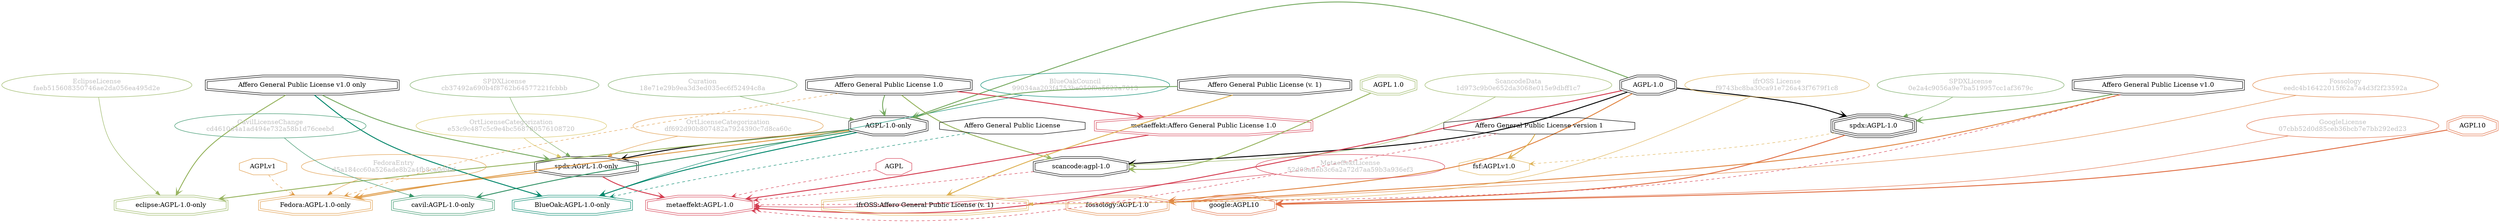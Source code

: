 strict digraph {
    node [shape=box];
    graph [splines=curved];
    74 [label="SPDXLicense\ncb37492a690b4f8762b64577221fcbbb"
       ,fontcolor=gray
       ,color="#78ab63"
       ,fillcolor="beige;1"
       ,shape=ellipse];
    75 [label="spdx:AGPL-1.0-only"
       ,shape=doubleoctagon];
    76 [label="AGPL-1.0-only"
       ,shape=doubleoctagon];
    77 [label="Affero General Public License v1.0 only"
       ,shape=doubleoctagon];
    86 [label="SPDXLicense\n0e2a4c9056a9e7ba519957cc1af3679c"
       ,fontcolor=gray
       ,color="#78ab63"
       ,fillcolor="beige;1"
       ,shape=ellipse];
    87 [label="spdx:AGPL-1.0"
       ,shape=tripleoctagon];
    88 [label="AGPL-1.0"
       ,shape=doubleoctagon];
    89 [label="Affero General Public License v1.0"
       ,shape=doubleoctagon];
    4868 [label="GoogleLicense\n07cbb52d0d85ceb36bcb7e7bb292ed23"
         ,fontcolor=gray
         ,color="#e06f45"
         ,fillcolor="beige;1"
         ,shape=ellipse];
    4869 [label="google:AGPL10"
         ,color="#e06f45"
         ,shape=doubleoctagon];
    4870 [label=AGPL10
         ,color="#e06f45"
         ,shape=doubleoctagon];
    5301 [label="FedoraEntry\nd5a184cc60a526ade8b2a4fb8ca0d9af"
         ,fontcolor=gray
         ,color="#e09d4b"
         ,fillcolor="beige;1"
         ,shape=ellipse];
    5302 [label="Fedora:AGPL-1.0-only"
         ,color="#e09d4b"
         ,shape=doubleoctagon];
    5303 [label="Affero General Public License 1.0"
         ,shape=doubleoctagon];
    5304 [label=AGPLv1
         ,color="#e09d4b"
         ,shape=octagon];
    8766 [label="BlueOakCouncil\n99034aa203f4753be050f9a5622a7013"
         ,fontcolor=gray
         ,color="#00876c"
         ,fillcolor="beige;1"
         ,shape=ellipse];
    8767 [label="BlueOak:AGPL-1.0-only"
         ,color="#00876c"
         ,shape=doubleoctagon];
    8768 [label="Affero General Public License"
         ,shape=octagon];
    9511 [label="fsf:AGPLv1.0"
         ,color="#deb256"
         ,shape=octagon];
    9513 [label="Affero General Public License version 1"
         ,shape=octagon];
    10964 [label="ScancodeData\n1d973c9b0e652da3068e015e9dbff1c7"
          ,fontcolor=gray
          ,color="#98b561"
          ,fillcolor="beige;1"
          ,shape=ellipse];
    10965 [label="scancode:agpl-1.0"
          ,shape=doubleoctagon];
    10966 [label="AGPL 1.0"
          ,color="#98b561"
          ,shape=doubleoctagon];
    25501 [label="Fossology\needc4b16422015f62a7a4d3f2f23592a"
          ,fontcolor=gray
          ,color="#e18745"
          ,fillcolor="beige;1"
          ,shape=ellipse];
    25502 [label="fossology:AGPL-1.0"
          ,color="#e18745"
          ,shape=doubleoctagon];
    27982 [label="OrtLicenseCategorization\ndf692d90b807482a7924390c7d8ca60c"
          ,fontcolor=gray
          ,color="#e09d4b"
          ,fillcolor="beige;1"
          ,shape=ellipse];
    34851 [label="OrtLicenseCategorization\ne53c9c487c5c9e4bc568780576108720"
          ,fontcolor=gray
          ,color="#dac767"
          ,fillcolor="beige;1"
          ,shape=ellipse];
    35842 [label="CavilLicenseChange\ncd4610d4a1ad494e732a58b1d76ceebd"
          ,fontcolor=gray
          ,color="#379469"
          ,fillcolor="beige;1"
          ,shape=ellipse];
    35843 [label="cavil:AGPL-1.0-only"
          ,color="#379469"
          ,shape=doubleoctagon];
    38406 [label="MetaeffektLicense\n52d08adeb3c6a2a72d7aa59b3a936ef3"
          ,fontcolor=gray
          ,color="#d43d51"
          ,fillcolor="beige;1"
          ,shape=ellipse];
    38407 [label="metaeffekt:AGPL-1.0"
          ,color="#d43d51"
          ,shape=doubleoctagon];
    38408 [label="metaeffekt:Affero General Public License 1.0"
          ,color="#d43d51"
          ,shape=doubleoctagon];
    38409 [label=AGPL
          ,color="#d43d51"
          ,shape=octagon];
    53816 [label="EclipseLicense\nfaeb515608350746ae2da056ea495d2e"
          ,fontcolor=gray
          ,color="#98b561"
          ,fillcolor="beige;1"
          ,shape=ellipse];
    53817 [label="eclipse:AGPL-1.0-only"
          ,color="#98b561"
          ,shape=doubleoctagon];
    54226 [label="ifrOSS License\nf9743bc8ba30ca91e726a43f7679f1c8"
          ,fontcolor=gray
          ,color="#deb256"
          ,fillcolor="beige;1"
          ,shape=ellipse];
    54227 [label="ifrOSS:Affero General Public License (v. 1)"
          ,color="#deb256"
          ,shape=doubleoctagon];
    54228 [label="Affero General Public License (v. 1)"
          ,shape=doubleoctagon];
    55471 [label="Curation\n18e71e29b9ea3d3ed035ec6f52494c8a"
          ,fontcolor=gray
          ,color="#78ab63"
          ,fillcolor="beige;1"
          ,shape=ellipse];
    74 -> 75 [weight=0.5
             ,color="#78ab63"];
    75 -> 5302 [style=bold
               ,arrowhead=vee
               ,weight=0.7
               ,color="#e09d4b"];
    75 -> 38407 [style=bold
                ,arrowhead=vee
                ,weight=0.7
                ,color="#d43d51"];
    76 -> 75 [style=bold
             ,arrowhead=vee
             ,weight=0.7];
    76 -> 5302 [style=bold
               ,arrowhead=vee
               ,weight=0.7
               ,color="#e09d4b"];
    76 -> 8767 [style=bold
               ,arrowhead=vee
               ,weight=0.7
               ,color="#00876c"];
    76 -> 35843 [style=bold
                ,arrowhead=vee
                ,weight=0.7
                ,color="#379469"];
    76 -> 35843 [style=bold
                ,arrowhead=vee
                ,weight=0.7
                ,color="#379469"];
    76 -> 53817 [style=bold
                ,arrowhead=vee
                ,weight=0.7
                ,color="#98b561"];
    77 -> 75 [style=bold
             ,arrowhead=vee
             ,weight=0.7
             ,color="#78ab63"];
    77 -> 8767 [style=bold
               ,arrowhead=vee
               ,weight=0.7
               ,color="#00876c"];
    77 -> 53817 [style=bold
                ,arrowhead=vee
                ,weight=0.7
                ,color="#98b561"];
    86 -> 87 [weight=0.5
             ,color="#78ab63"];
    87 -> 4869 [style=bold
               ,arrowhead=vee
               ,weight=0.7
               ,color="#e06f45"];
    87 -> 9511 [style=dashed
               ,arrowhead=vee
               ,weight=0.5
               ,color="#deb256"];
    88 -> 76 [style=bold
             ,arrowhead=vee
             ,weight=0.7
             ,color="#78ab63"];
    88 -> 87 [style=bold
             ,arrowhead=vee
             ,weight=0.7];
    88 -> 10965 [style=bold
                ,arrowhead=vee
                ,weight=0.7];
    88 -> 25502 [style=bold
                ,arrowhead=vee
                ,weight=0.7
                ,color="#e18745"];
    88 -> 38407 [style=bold
                ,arrowhead=vee
                ,weight=0.7
                ,color="#d43d51"];
    88 -> 38407 [style=bold
                ,arrowhead=vee
                ,weight=0.7
                ,color="#d43d51"];
    89 -> 87 [style=bold
             ,arrowhead=vee
             ,weight=0.7
             ,color="#78ab63"];
    89 -> 25502 [style=bold
                ,arrowhead=vee
                ,weight=0.7
                ,color="#e18745"];
    89 -> 38407 [style=dashed
                ,arrowhead=vee
                ,weight=0.5
                ,color="#d43d51"];
    4868 -> 4869 [weight=0.5
                 ,color="#e06f45"];
    4870 -> 4869 [style=bold
                 ,arrowhead=vee
                 ,weight=0.7
                 ,color="#e06f45"];
    5301 -> 5302 [weight=0.5
                 ,color="#e09d4b"];
    5303 -> 76 [style=bold
               ,arrowhead=vee
               ,weight=0.7
               ,color="#78ab63"];
    5303 -> 5302 [style=dashed
                 ,arrowhead=vee
                 ,weight=0.5
                 ,color="#e09d4b"];
    5303 -> 10965 [style=bold
                  ,arrowhead=vee
                  ,weight=0.7
                  ,color="#98b561"];
    5303 -> 38408 [style=bold
                  ,arrowhead=vee
                  ,weight=0.7
                  ,color="#d43d51"];
    5304 -> 5302 [style=dashed
                 ,arrowhead=vee
                 ,weight=0.5
                 ,color="#e09d4b"];
    8766 -> 8767 [weight=0.5
                 ,color="#00876c"];
    8768 -> 8767 [style=dashed
                 ,arrowhead=vee
                 ,weight=0.5
                 ,color="#00876c"];
    9513 -> 9511 [style=bold
                 ,arrowhead=vee
                 ,weight=0.7
                 ,color="#deb256"];
    9513 -> 38407 [style=dashed
                  ,arrowhead=vee
                  ,weight=0.5
                  ,color="#d43d51"];
    10964 -> 10965 [weight=0.5
                   ,color="#98b561"];
    10965 -> 38407 [style=dashed
                   ,arrowhead=vee
                   ,weight=0.5
                   ,color="#d43d51"];
    10966 -> 10965 [style=bold
                   ,arrowhead=vee
                   ,weight=0.7
                   ,color="#98b561"];
    25501 -> 25502 [weight=0.5
                   ,color="#e18745"];
    27982 -> 75 [weight=0.5
                ,color="#e09d4b"];
    34851 -> 75 [weight=0.5
                ,color="#dac767"];
    35842 -> 35843 [weight=0.5
                   ,color="#379469"];
    38406 -> 38407 [weight=0.5
                   ,color="#d43d51"];
    38408 -> 38407 [style=bold
                   ,arrowhead=vee
                   ,weight=0.7
                   ,color="#d43d51"];
    38409 -> 38407 [style=dashed
                   ,arrowhead=vee
                   ,weight=0.5
                   ,color="#d43d51"];
    53816 -> 53817 [weight=0.5
                   ,color="#98b561"];
    54226 -> 54227 [weight=0.5
                   ,color="#deb256"];
    54228 -> 76 [style=bold
                ,arrowhead=vee
                ,weight=0.7
                ,color="#78ab63"];
    54228 -> 54227 [style=bold
                   ,arrowhead=vee
                   ,weight=0.7
                   ,color="#deb256"];
    54228 -> 54227 [style=bold
                   ,arrowhead=vee
                   ,weight=0.7
                   ,color="#deb256"];
    55471 -> 76 [weight=0.5
                ,color="#78ab63"];
}
